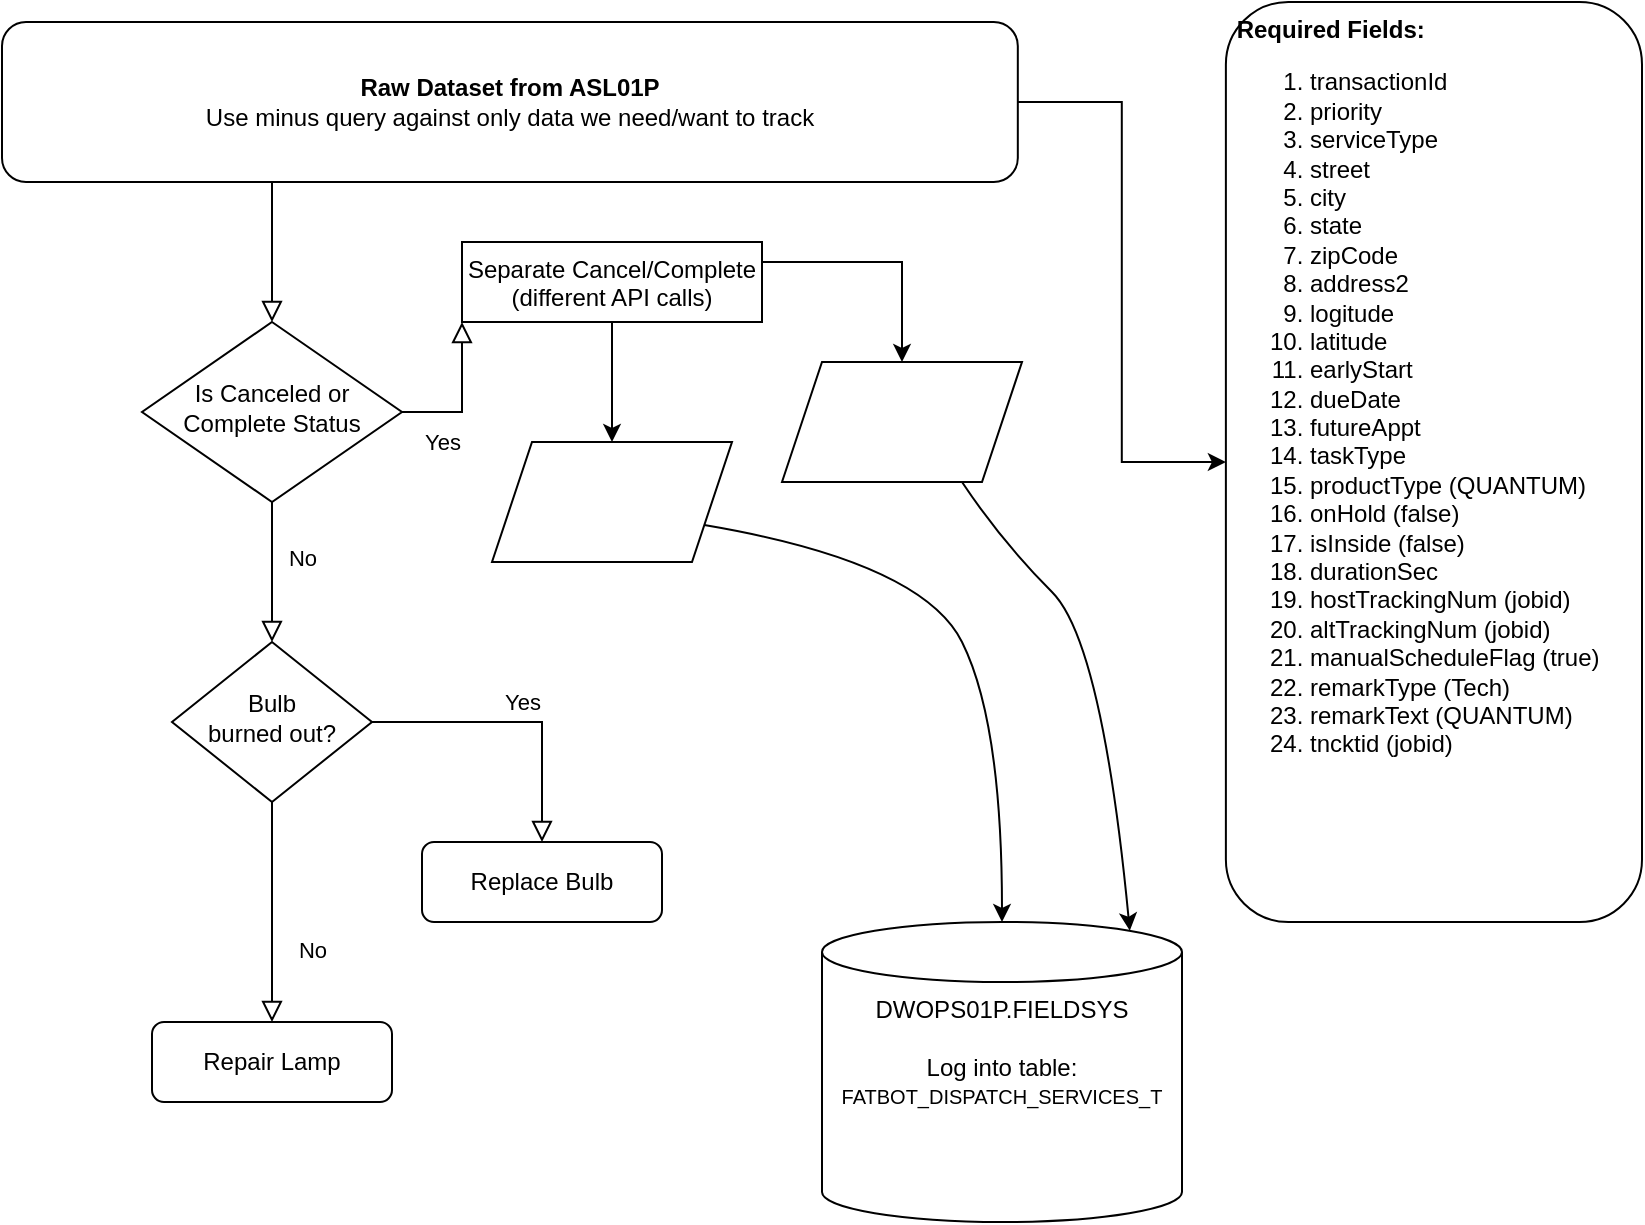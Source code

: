 <mxfile version="14.9.5" type="github">
  <diagram id="C5RBs43oDa-KdzZeNtuy" name="Page-1">
    <mxGraphModel dx="2249" dy="802" grid="1" gridSize="10" guides="1" tooltips="1" connect="1" arrows="1" fold="1" page="1" pageScale="1" pageWidth="827" pageHeight="1169" math="0" shadow="0">
      <root>
        <mxCell id="WIyWlLk6GJQsqaUBKTNV-0" />
        <mxCell id="WIyWlLk6GJQsqaUBKTNV-1" parent="WIyWlLk6GJQsqaUBKTNV-0" />
        <mxCell id="WIyWlLk6GJQsqaUBKTNV-2" value="" style="rounded=0;html=1;jettySize=auto;orthogonalLoop=1;fontSize=11;endArrow=block;endFill=0;endSize=8;strokeWidth=1;shadow=0;labelBackgroundColor=none;edgeStyle=orthogonalEdgeStyle;" parent="WIyWlLk6GJQsqaUBKTNV-1" source="WIyWlLk6GJQsqaUBKTNV-3" target="WIyWlLk6GJQsqaUBKTNV-6" edge="1">
          <mxGeometry relative="1" as="geometry">
            <Array as="points">
              <mxPoint x="115" y="110" />
              <mxPoint x="115" y="110" />
            </Array>
          </mxGeometry>
        </mxCell>
        <mxCell id="WIyWlLk6GJQsqaUBKTNV-4" value="Yes" style="rounded=0;html=1;jettySize=auto;orthogonalLoop=1;fontSize=11;endArrow=block;endFill=0;endSize=8;strokeWidth=1;shadow=0;labelBackgroundColor=none;edgeStyle=orthogonalEdgeStyle;exitX=1;exitY=0.5;exitDx=0;exitDy=0;entryX=0;entryY=1;entryDx=0;entryDy=0;" parent="WIyWlLk6GJQsqaUBKTNV-1" source="WIyWlLk6GJQsqaUBKTNV-6" target="o_49SGEgrOtvmHauCr_D-13" edge="1">
          <mxGeometry x="-0.467" y="-15" relative="1" as="geometry">
            <mxPoint as="offset" />
            <mxPoint x="190" y="205" as="sourcePoint" />
            <mxPoint x="250" y="155" as="targetPoint" />
            <Array as="points">
              <mxPoint x="210" y="205" />
            </Array>
          </mxGeometry>
        </mxCell>
        <mxCell id="WIyWlLk6GJQsqaUBKTNV-5" value="No" style="edgeStyle=orthogonalEdgeStyle;rounded=0;jettySize=auto;orthogonalLoop=1;fontSize=11;endArrow=block;endFill=0;endSize=8;strokeWidth=1;shadow=0;labelBackgroundColor=none;html=1;exitX=0.5;exitY=1;exitDx=0;exitDy=0;entryX=0.5;entryY=0;entryDx=0;entryDy=0;" parent="WIyWlLk6GJQsqaUBKTNV-1" source="WIyWlLk6GJQsqaUBKTNV-6" target="WIyWlLk6GJQsqaUBKTNV-10" edge="1">
          <mxGeometry x="-0.2" y="15" relative="1" as="geometry">
            <mxPoint as="offset" />
            <mxPoint x="160" y="270" as="sourcePoint" />
            <Array as="points">
              <mxPoint x="115" y="280" />
              <mxPoint x="115" y="280" />
            </Array>
          </mxGeometry>
        </mxCell>
        <mxCell id="WIyWlLk6GJQsqaUBKTNV-6" value="Is Canceled or Complete Status" style="rhombus;whiteSpace=wrap;html=1;shadow=0;fontFamily=Helvetica;fontSize=12;align=center;strokeWidth=1;spacing=6;spacingTop=-4;" parent="WIyWlLk6GJQsqaUBKTNV-1" vertex="1">
          <mxGeometry x="50" y="160" width="130" height="90" as="geometry" />
        </mxCell>
        <mxCell id="WIyWlLk6GJQsqaUBKTNV-8" value="No" style="rounded=0;html=1;jettySize=auto;orthogonalLoop=1;fontSize=11;endArrow=block;endFill=0;endSize=8;strokeWidth=1;shadow=0;labelBackgroundColor=none;edgeStyle=orthogonalEdgeStyle;" parent="WIyWlLk6GJQsqaUBKTNV-1" source="WIyWlLk6GJQsqaUBKTNV-10" target="WIyWlLk6GJQsqaUBKTNV-11" edge="1">
          <mxGeometry x="0.333" y="20" relative="1" as="geometry">
            <mxPoint as="offset" />
          </mxGeometry>
        </mxCell>
        <mxCell id="WIyWlLk6GJQsqaUBKTNV-9" value="Yes" style="edgeStyle=orthogonalEdgeStyle;rounded=0;html=1;jettySize=auto;orthogonalLoop=1;fontSize=11;endArrow=block;endFill=0;endSize=8;strokeWidth=1;shadow=0;labelBackgroundColor=none;" parent="WIyWlLk6GJQsqaUBKTNV-1" source="WIyWlLk6GJQsqaUBKTNV-10" target="WIyWlLk6GJQsqaUBKTNV-12" edge="1">
          <mxGeometry x="0.035" y="10" relative="1" as="geometry">
            <mxPoint as="offset" />
          </mxGeometry>
        </mxCell>
        <mxCell id="WIyWlLk6GJQsqaUBKTNV-10" value="Bulb&lt;br&gt;burned out?" style="rhombus;whiteSpace=wrap;html=1;shadow=0;fontFamily=Helvetica;fontSize=12;align=center;strokeWidth=1;spacing=6;spacingTop=-4;" parent="WIyWlLk6GJQsqaUBKTNV-1" vertex="1">
          <mxGeometry x="65" y="320" width="100" height="80" as="geometry" />
        </mxCell>
        <mxCell id="WIyWlLk6GJQsqaUBKTNV-11" value="Repair Lamp" style="rounded=1;whiteSpace=wrap;html=1;fontSize=12;glass=0;strokeWidth=1;shadow=0;" parent="WIyWlLk6GJQsqaUBKTNV-1" vertex="1">
          <mxGeometry x="55" y="510" width="120" height="40" as="geometry" />
        </mxCell>
        <mxCell id="WIyWlLk6GJQsqaUBKTNV-12" value="Replace Bulb" style="rounded=1;whiteSpace=wrap;html=1;fontSize=12;glass=0;strokeWidth=1;shadow=0;" parent="WIyWlLk6GJQsqaUBKTNV-1" vertex="1">
          <mxGeometry x="190" y="420" width="120" height="40" as="geometry" />
        </mxCell>
        <mxCell id="o_49SGEgrOtvmHauCr_D-2" value="" style="group;horizontal=0;" vertex="1" connectable="0" parent="WIyWlLk6GJQsqaUBKTNV-1">
          <mxGeometry x="-20" width="820" height="460" as="geometry" />
        </mxCell>
        <mxCell id="o_49SGEgrOtvmHauCr_D-6" style="edgeStyle=orthogonalEdgeStyle;rounded=0;orthogonalLoop=1;jettySize=auto;html=1;exitX=1;exitY=0.5;exitDx=0;exitDy=0;" edge="1" parent="o_49SGEgrOtvmHauCr_D-2" source="WIyWlLk6GJQsqaUBKTNV-3" target="o_49SGEgrOtvmHauCr_D-1">
          <mxGeometry relative="1" as="geometry" />
        </mxCell>
        <mxCell id="WIyWlLk6GJQsqaUBKTNV-3" value="&lt;b&gt;Raw Dataset from ASL01P&lt;/b&gt;&lt;br&gt;Use minus query against only data we need/want to track" style="rounded=1;whiteSpace=wrap;html=1;fontSize=12;glass=0;strokeWidth=1;shadow=0;" parent="o_49SGEgrOtvmHauCr_D-2" vertex="1">
          <mxGeometry y="10" width="507.91" height="80" as="geometry" />
        </mxCell>
        <mxCell id="o_49SGEgrOtvmHauCr_D-1" value="&lt;span style=&quot;white-space: pre&quot;&gt;	&lt;/span&gt;&lt;b&gt;Required Fields:&lt;/b&gt;&lt;br&gt;&lt;ol&gt;&lt;li&gt;transactionId&lt;/li&gt;&lt;li&gt;priority&lt;/li&gt;&lt;li&gt;serviceType&lt;/li&gt;&lt;li&gt;street&lt;/li&gt;&lt;li&gt;city&lt;/li&gt;&lt;li&gt;state&lt;/li&gt;&lt;li&gt;zipCode&lt;/li&gt;&lt;li&gt;address2&lt;/li&gt;&lt;li&gt;logitude&lt;/li&gt;&lt;li&gt;latitude&lt;/li&gt;&lt;li&gt;earlyStart&lt;/li&gt;&lt;li&gt;dueDate&lt;/li&gt;&lt;li&gt;&lt;span&gt;futureAppt&lt;/span&gt;&lt;br&gt;&lt;/li&gt;&lt;li&gt;taskType&lt;/li&gt;&lt;li&gt;productType (QUANTUM)&lt;/li&gt;&lt;li&gt;onHold (false)&lt;/li&gt;&lt;li&gt;isInside (false)&lt;/li&gt;&lt;li&gt;durationSec&lt;/li&gt;&lt;li&gt;hostTrackingNum (jobid)&lt;/li&gt;&lt;li&gt;altTrackingNum (jobid)&lt;/li&gt;&lt;li&gt;manualScheduleFlag (true)&lt;/li&gt;&lt;li&gt;remarkType (Tech)&lt;/li&gt;&lt;li&gt;remarkText (QUANTUM)&lt;/li&gt;&lt;li&gt;tncktid (jobid)&lt;/li&gt;&lt;/ol&gt;" style="rounded=1;whiteSpace=wrap;html=1;align=left;verticalAlign=top;" vertex="1" parent="o_49SGEgrOtvmHauCr_D-2">
          <mxGeometry x="611.94" width="208.06" height="460" as="geometry" />
        </mxCell>
        <mxCell id="o_49SGEgrOtvmHauCr_D-19" style="edgeStyle=orthogonalEdgeStyle;rounded=0;orthogonalLoop=1;jettySize=auto;html=1;exitX=0.5;exitY=1;exitDx=0;exitDy=0;entryX=0.5;entryY=0;entryDx=0;entryDy=0;" edge="1" parent="o_49SGEgrOtvmHauCr_D-2" source="o_49SGEgrOtvmHauCr_D-13" target="o_49SGEgrOtvmHauCr_D-15">
          <mxGeometry relative="1" as="geometry" />
        </mxCell>
        <mxCell id="o_49SGEgrOtvmHauCr_D-13" value="Separate Cancel/Complete&lt;br&gt;(different API calls)" style="rounded=0;whiteSpace=wrap;html=1;verticalAlign=top;" vertex="1" parent="o_49SGEgrOtvmHauCr_D-2">
          <mxGeometry x="230" y="120" width="150" height="40" as="geometry" />
        </mxCell>
        <mxCell id="o_49SGEgrOtvmHauCr_D-15" value="" style="shape=parallelogram;perimeter=parallelogramPerimeter;whiteSpace=wrap;html=1;fixedSize=1;verticalAlign=top;" vertex="1" parent="o_49SGEgrOtvmHauCr_D-2">
          <mxGeometry x="245" y="220" width="120" height="60" as="geometry" />
        </mxCell>
        <mxCell id="o_49SGEgrOtvmHauCr_D-18" style="edgeStyle=orthogonalEdgeStyle;rounded=0;orthogonalLoop=1;jettySize=auto;html=1;exitX=1;exitY=0.25;exitDx=0;exitDy=0;entryX=0.5;entryY=0;entryDx=0;entryDy=0;" edge="1" parent="o_49SGEgrOtvmHauCr_D-2" source="o_49SGEgrOtvmHauCr_D-13" target="o_49SGEgrOtvmHauCr_D-14">
          <mxGeometry relative="1" as="geometry" />
        </mxCell>
        <mxCell id="o_49SGEgrOtvmHauCr_D-14" value="" style="shape=parallelogram;perimeter=parallelogramPerimeter;whiteSpace=wrap;html=1;fixedSize=1;verticalAlign=top;" vertex="1" parent="o_49SGEgrOtvmHauCr_D-2">
          <mxGeometry x="390" y="180" width="120" height="60" as="geometry" />
        </mxCell>
        <mxCell id="o_49SGEgrOtvmHauCr_D-10" value="DWOPS01P.FIELDSYS&lt;br&gt;&lt;br&gt;Log into table:&lt;br&gt;&lt;font style=&quot;font-size: 10px&quot;&gt;FATBOT_DISPATCH_SERVICES_T&lt;/font&gt;" style="shape=cylinder3;whiteSpace=wrap;html=1;boundedLbl=1;backgroundOutline=1;size=15;verticalAlign=top;" vertex="1" parent="WIyWlLk6GJQsqaUBKTNV-1">
          <mxGeometry x="390" y="460" width="180" height="150" as="geometry" />
        </mxCell>
        <mxCell id="o_49SGEgrOtvmHauCr_D-20" value="" style="curved=1;endArrow=classic;html=1;exitX=0.75;exitY=1;exitDx=0;exitDy=0;entryX=0.855;entryY=0;entryDx=0;entryDy=4.35;entryPerimeter=0;" edge="1" parent="WIyWlLk6GJQsqaUBKTNV-1" source="o_49SGEgrOtvmHauCr_D-14" target="o_49SGEgrOtvmHauCr_D-10">
          <mxGeometry width="50" height="50" relative="1" as="geometry">
            <mxPoint x="390" y="400" as="sourcePoint" />
            <mxPoint x="440" y="350" as="targetPoint" />
            <Array as="points">
              <mxPoint x="480" y="270" />
              <mxPoint x="530" y="320" />
            </Array>
          </mxGeometry>
        </mxCell>
        <mxCell id="o_49SGEgrOtvmHauCr_D-23" value="" style="curved=1;endArrow=classic;html=1;exitX=1;exitY=0.75;exitDx=0;exitDy=0;entryX=0.5;entryY=0;entryDx=0;entryDy=0;entryPerimeter=0;" edge="1" parent="WIyWlLk6GJQsqaUBKTNV-1" source="o_49SGEgrOtvmHauCr_D-15" target="o_49SGEgrOtvmHauCr_D-10">
          <mxGeometry width="50" height="50" relative="1" as="geometry">
            <mxPoint x="390" y="400" as="sourcePoint" />
            <mxPoint x="440" y="350" as="targetPoint" />
            <Array as="points">
              <mxPoint x="440" y="280" />
              <mxPoint x="480" y="360" />
            </Array>
          </mxGeometry>
        </mxCell>
      </root>
    </mxGraphModel>
  </diagram>
</mxfile>

